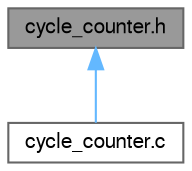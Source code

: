 digraph "cycle_counter.h"
{
 // LATEX_PDF_SIZE
  bgcolor="transparent";
  edge [fontname=FreeSans,fontsize=10,labelfontname=FreeSans,labelfontsize=10];
  node [fontname=FreeSans,fontsize=10,shape=box,height=0.2,width=0.4];
  Node1 [label="cycle_counter.h",height=0.2,width=0.4,color="gray40", fillcolor="grey60", style="filled", fontcolor="black",tooltip="ARM functions for busy-wait delay loops."];
  Node1 -> Node2 [dir="back",color="steelblue1",style="solid"];
  Node2 [label="cycle_counter.c",height=0.2,width=0.4,color="grey40", fillcolor="white", style="filled",URL="$cycle__counter_8c.html",tooltip="ARM functions for busy-wait delay loops."];
}
